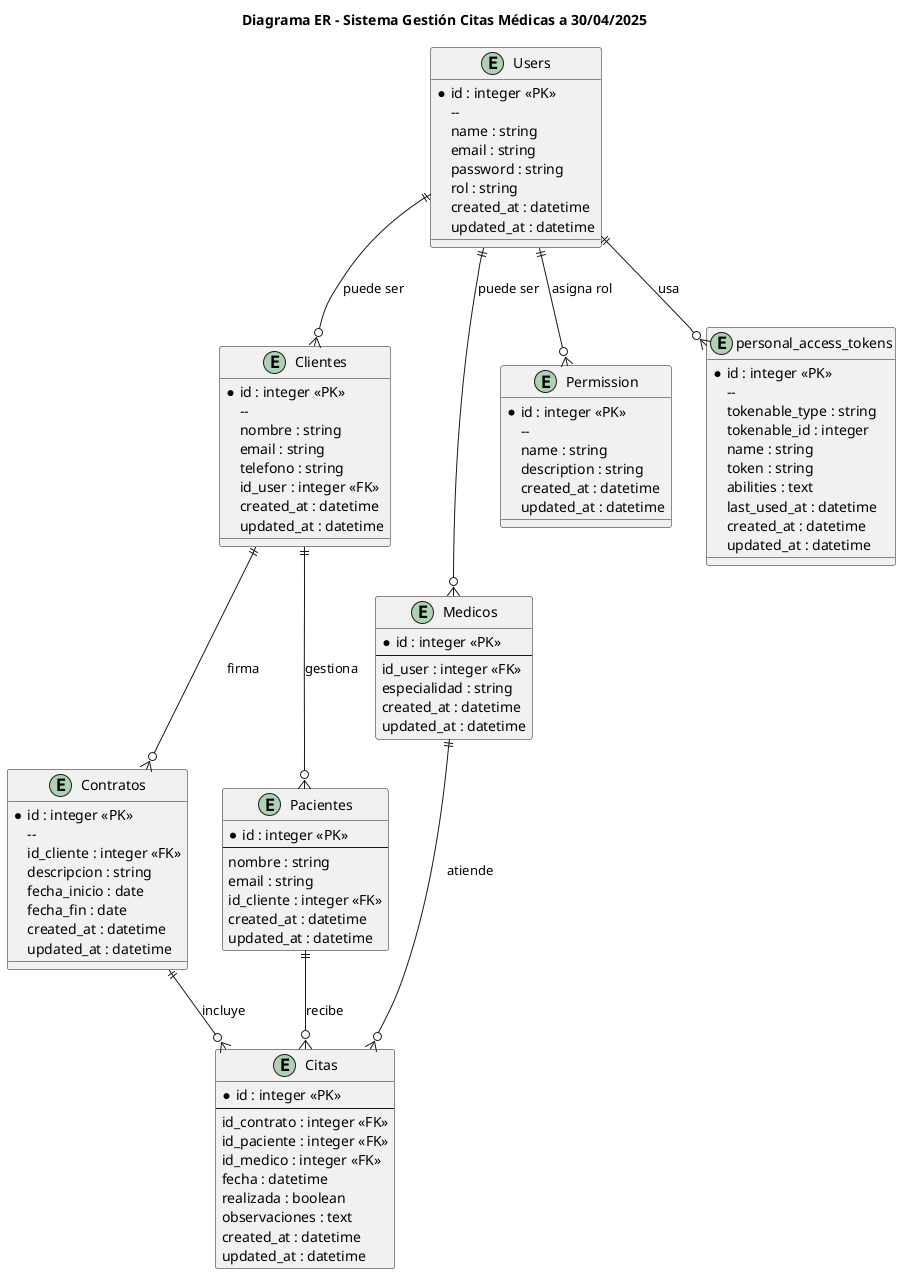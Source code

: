 @startuml Gestión Citas Médicas
title Diagrama ER - Sistema Gestión Citas Médicas a 30/04/2025

' === ENTIDADES PRINCIPALES ===
entity Users {
  * id : integer <<PK>>
    --
    name : string
    email : string
    password : string
    rol : string
    created_at : datetime
    updated_at : datetime
}

entity Clientes {
  * id : integer <<PK>>
    --
    nombre : string
    email : string
    telefono : string
    id_user : integer <<FK>>
    created_at : datetime
    updated_at : datetime
}

entity Contratos {
  * id : integer <<PK>>
    --
    id_cliente : integer <<FK>>
    descripcion : string
    fecha_inicio : date
    fecha_fin : date
    created_at : datetime
    updated_at : datetime
    }

    entity Medicos {
    * id : integer <<PK>>
    --
    id_user : integer <<FK>>
    especialidad : string
    created_at : datetime
    updated_at : datetime
    }

    entity Pacientes {
    * id : integer <<PK>>
    --
    nombre : string
    email : string
    id_cliente : integer <<FK>>
    created_at : datetime
    updated_at : datetime
    }

    entity Citas {
    * id : integer <<PK>>
    --
    id_contrato : integer <<FK>>
    id_paciente : integer <<FK>>
    id_medico : integer <<FK>>
    fecha : datetime
    realizada : boolean
    observaciones : text
    created_at : datetime
    updated_at : datetime
}

entity Permission {
  * id : integer <<PK>>
    --
    name : string
    description : string
    created_at : datetime
    updated_at : datetime
}

entity personal_access_tokens {
  * id : integer <<PK>>
    --
    tokenable_type : string
    tokenable_id : integer
    name : string
    token : string
    abilities : text
    last_used_at : datetime
    created_at : datetime
    updated_at : datetime
}

' === RELACIONES ENTRE TABLAS ===
Users ||--o{ Clientes : "puede ser"
Users ||--o{ Medicos : "puede ser"
Clientes ||--o{ Contratos : "firma"
Clientes ||--o{ Pacientes : "gestiona"
Contratos ||--o{ Citas : "incluye"
Medicos ||--o{ Citas : "atiende"
Pacientes ||--o{ Citas : "recibe"
Users ||--o{ personal_access_tokens : "usa"
Users ||--o{ Permission : "asigna rol"

@enduml
